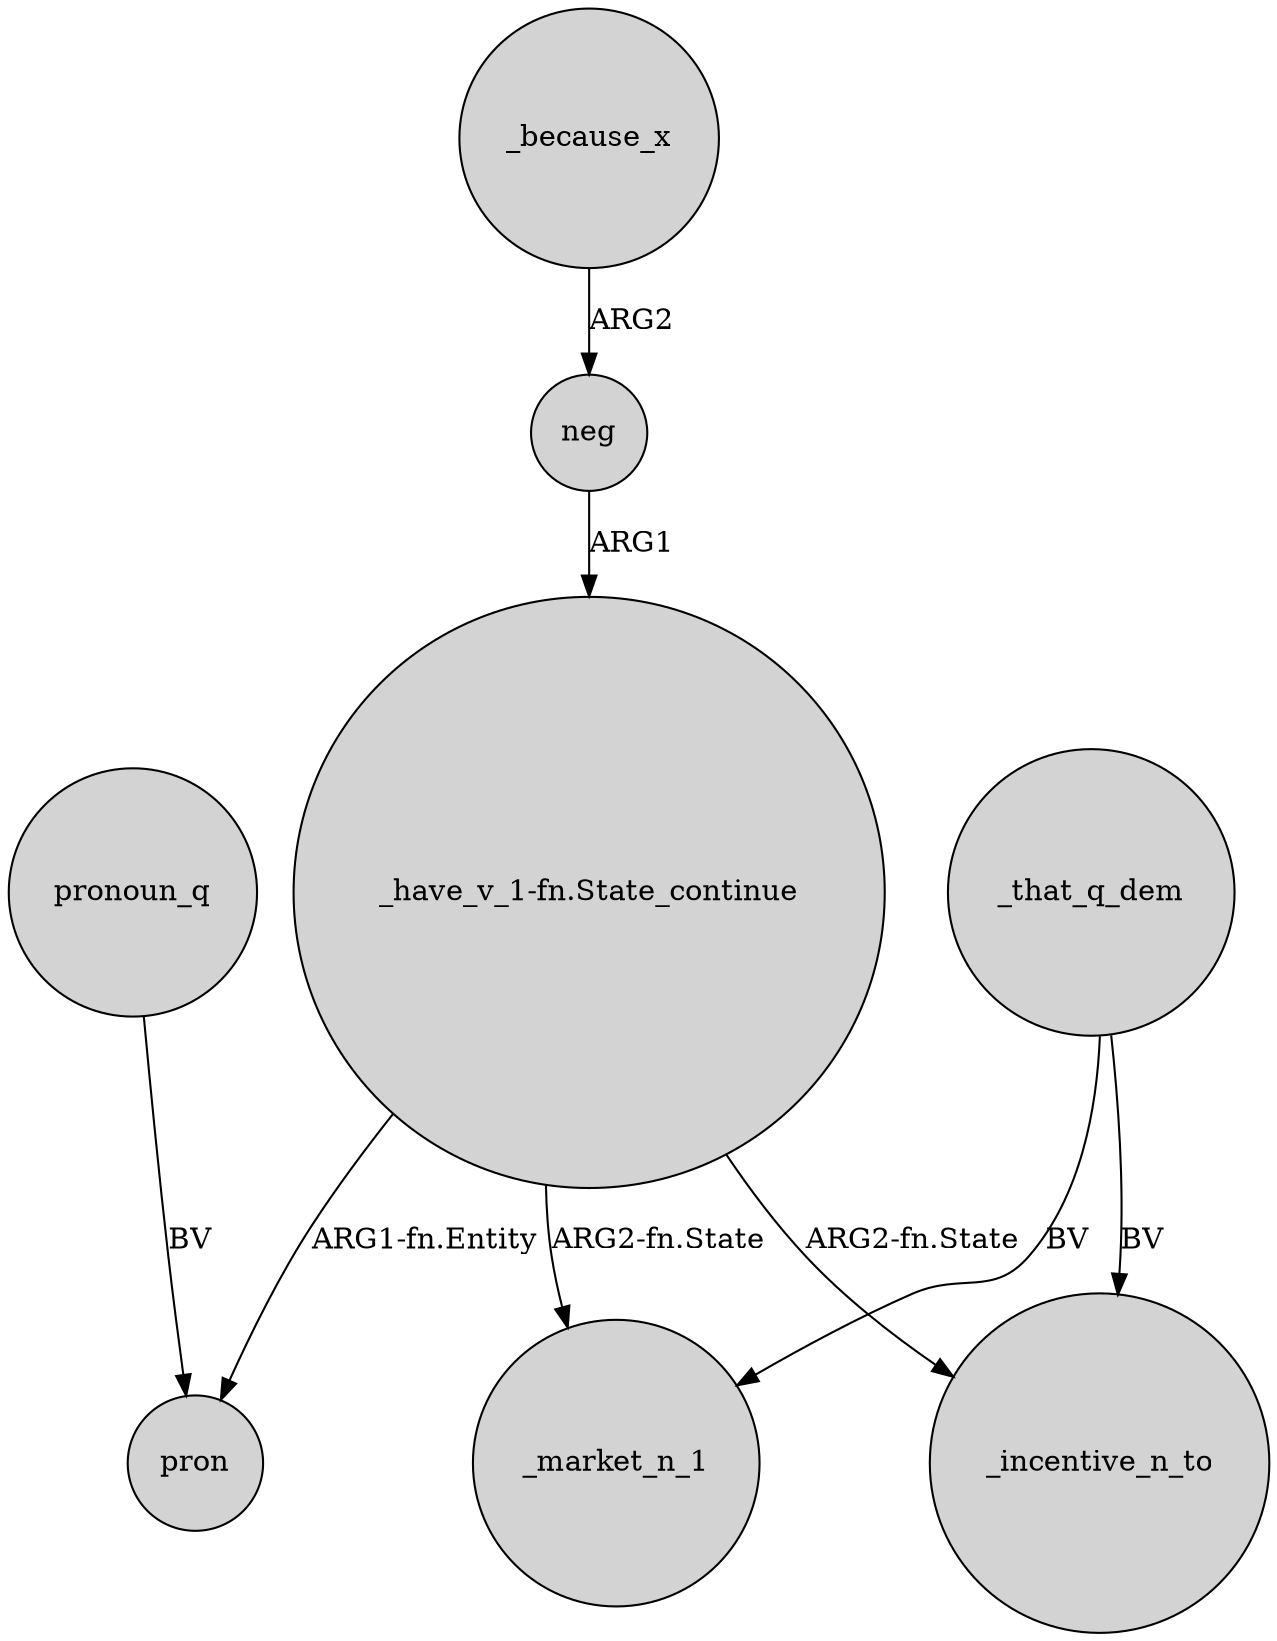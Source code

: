 digraph {
	node [shape=circle style=filled]
	"_have_v_1-fn.State_continue" -> _incentive_n_to [label="ARG2-fn.State"]
	"_have_v_1-fn.State_continue" -> _market_n_1 [label="ARG2-fn.State"]
	neg -> "_have_v_1-fn.State_continue" [label=ARG1]
	_that_q_dem -> _market_n_1 [label=BV]
	pronoun_q -> pron [label=BV]
	_because_x -> neg [label=ARG2]
	"_have_v_1-fn.State_continue" -> pron [label="ARG1-fn.Entity"]
	_that_q_dem -> _incentive_n_to [label=BV]
}

